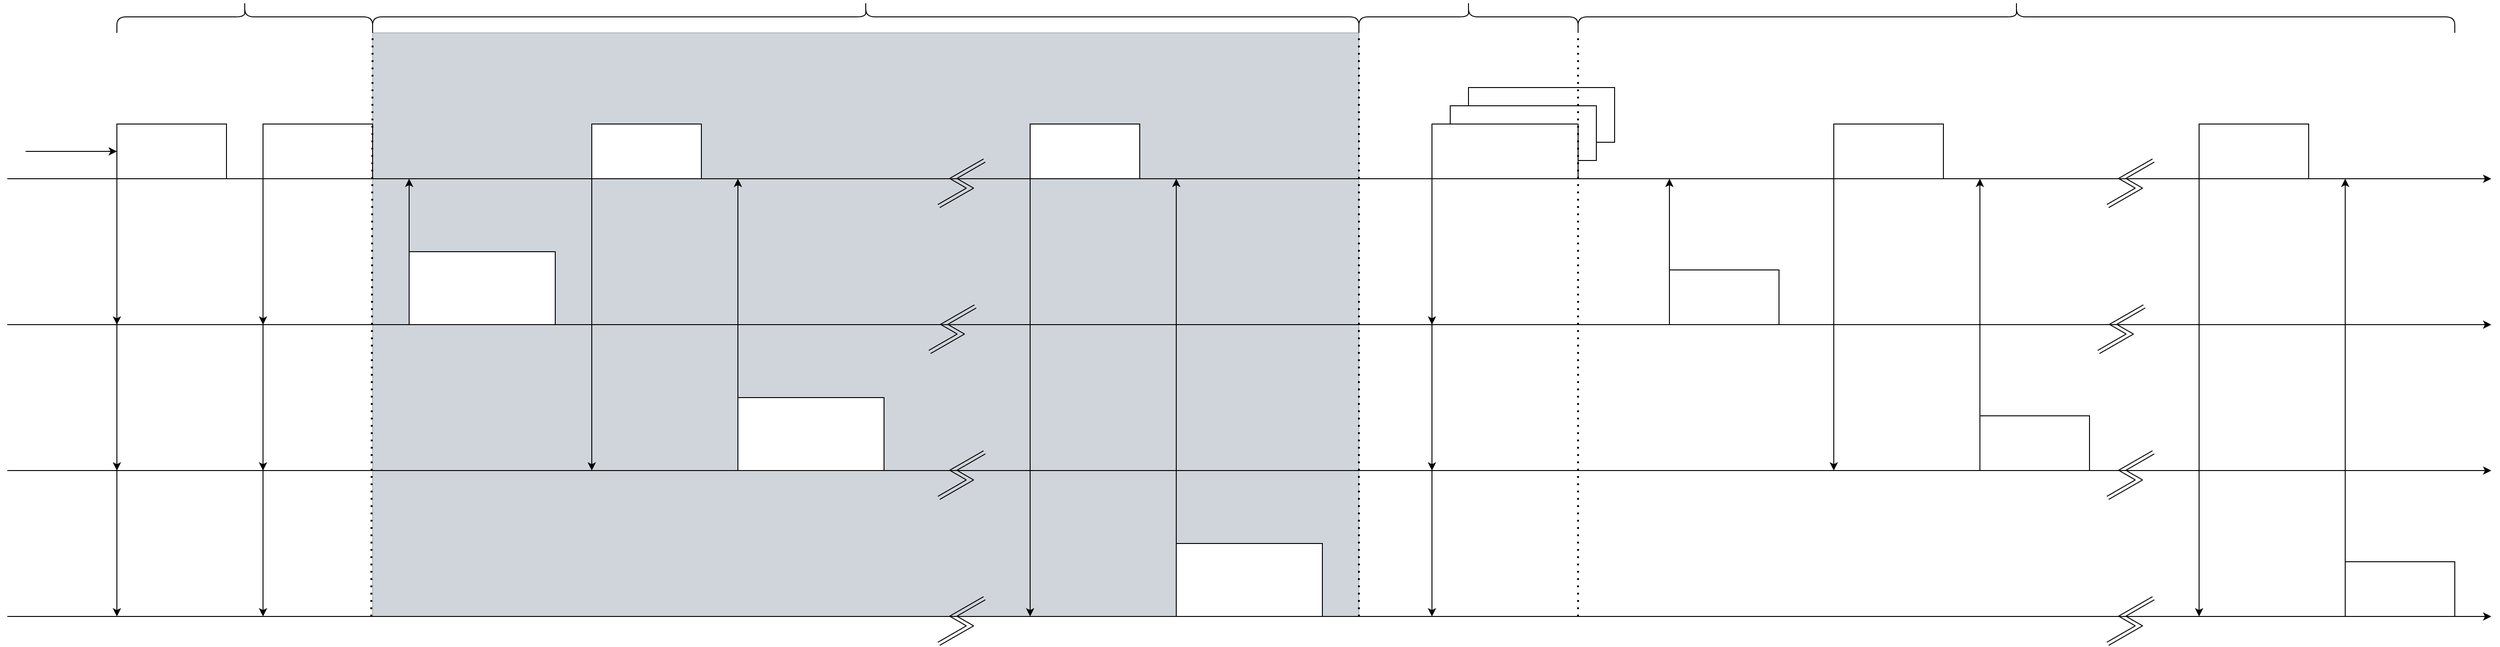 <mxfile version="22.0.3" type="device">
  <diagram name="Page-1" id="EoNsLXXLqZqgyCkE_9F4">
    <mxGraphModel dx="1715" dy="983" grid="1" gridSize="10" guides="1" tooltips="1" connect="1" arrows="1" fold="1" page="1" pageScale="1" pageWidth="3300" pageHeight="4681" math="0" shadow="0">
      <root>
        <mxCell id="0" />
        <mxCell id="1" parent="0" />
        <mxCell id="xH61da09BKSdhK8Xhq43-37" value="" style="rounded=0;whiteSpace=wrap;html=1;strokeColor=#314354;opacity=30;fillColor=#647687;fontColor=#ffffff;" parent="1" vertex="1">
          <mxGeometry x="480" y="160" width="1080" height="640" as="geometry" />
        </mxCell>
        <mxCell id="xH61da09BKSdhK8Xhq43-1" value="" style="endArrow=classic;html=1;rounded=0;startArrow=none;startFill=0;endFill=1;" parent="1" edge="1">
          <mxGeometry width="50" height="50" relative="1" as="geometry">
            <mxPoint x="80" y="320" as="sourcePoint" />
            <mxPoint x="2800" y="320" as="targetPoint" />
          </mxGeometry>
        </mxCell>
        <mxCell id="xH61da09BKSdhK8Xhq43-2" value="" style="rounded=0;whiteSpace=wrap;html=1;" parent="1" vertex="1">
          <mxGeometry x="200" y="260" width="120" height="60" as="geometry" />
        </mxCell>
        <mxCell id="xH61da09BKSdhK8Xhq43-3" value="" style="rounded=0;whiteSpace=wrap;html=1;" parent="1" vertex="1">
          <mxGeometry x="360" y="260" width="120" height="60" as="geometry" />
        </mxCell>
        <mxCell id="xH61da09BKSdhK8Xhq43-4" value="" style="endArrow=classic;html=1;rounded=0;endFill=1;" parent="1" edge="1">
          <mxGeometry width="50" height="50" relative="1" as="geometry">
            <mxPoint x="80" y="480" as="sourcePoint" />
            <mxPoint x="2800" y="480" as="targetPoint" />
          </mxGeometry>
        </mxCell>
        <mxCell id="xH61da09BKSdhK8Xhq43-5" value="" style="endArrow=classic;html=1;rounded=0;endFill=1;" parent="1" edge="1">
          <mxGeometry width="50" height="50" relative="1" as="geometry">
            <mxPoint x="80" y="640" as="sourcePoint" />
            <mxPoint x="2800" y="640" as="targetPoint" />
          </mxGeometry>
        </mxCell>
        <mxCell id="xH61da09BKSdhK8Xhq43-6" value="" style="endArrow=classic;html=1;rounded=0;endFill=1;" parent="1" edge="1">
          <mxGeometry width="50" height="50" relative="1" as="geometry">
            <mxPoint x="80" y="800" as="sourcePoint" />
            <mxPoint x="2800" y="800" as="targetPoint" />
          </mxGeometry>
        </mxCell>
        <mxCell id="xH61da09BKSdhK8Xhq43-7" value="" style="rounded=0;whiteSpace=wrap;html=1;" parent="1" vertex="1">
          <mxGeometry x="520" y="400" width="160" height="80" as="geometry" />
        </mxCell>
        <mxCell id="xH61da09BKSdhK8Xhq43-8" value="" style="endArrow=classic;html=1;rounded=0;exitX=0;exitY=1;exitDx=0;exitDy=0;" parent="1" source="xH61da09BKSdhK8Xhq43-7" edge="1">
          <mxGeometry width="50" height="50" relative="1" as="geometry">
            <mxPoint x="520" y="440" as="sourcePoint" />
            <mxPoint x="520" y="320" as="targetPoint" />
          </mxGeometry>
        </mxCell>
        <mxCell id="xH61da09BKSdhK8Xhq43-9" value="" style="rounded=0;whiteSpace=wrap;html=1;" parent="1" vertex="1">
          <mxGeometry x="720" y="260" width="120" height="60" as="geometry" />
        </mxCell>
        <mxCell id="xH61da09BKSdhK8Xhq43-10" value="" style="endArrow=classic;html=1;rounded=0;exitX=0;exitY=1;exitDx=0;exitDy=0;" parent="1" source="xH61da09BKSdhK8Xhq43-9" edge="1">
          <mxGeometry width="50" height="50" relative="1" as="geometry">
            <mxPoint x="770" y="500" as="sourcePoint" />
            <mxPoint x="720" y="640" as="targetPoint" />
          </mxGeometry>
        </mxCell>
        <mxCell id="xH61da09BKSdhK8Xhq43-11" value="" style="rounded=0;whiteSpace=wrap;html=1;" parent="1" vertex="1">
          <mxGeometry x="880" y="560" width="160" height="80" as="geometry" />
        </mxCell>
        <mxCell id="xH61da09BKSdhK8Xhq43-12" value="" style="endArrow=classic;html=1;rounded=0;exitX=0;exitY=1;exitDx=0;exitDy=0;" parent="1" edge="1">
          <mxGeometry width="50" height="50" relative="1" as="geometry">
            <mxPoint x="880" y="640" as="sourcePoint" />
            <mxPoint x="880" y="320" as="targetPoint" />
          </mxGeometry>
        </mxCell>
        <mxCell id="xH61da09BKSdhK8Xhq43-13" value="" style="endArrow=classic;html=1;rounded=0;shape=link;edgeStyle=isometricEdgeStyle;" parent="1" edge="1">
          <mxGeometry width="50" height="50" relative="1" as="geometry">
            <mxPoint x="1100" y="350" as="sourcePoint" />
            <mxPoint x="1150" y="300" as="targetPoint" />
          </mxGeometry>
        </mxCell>
        <mxCell id="xH61da09BKSdhK8Xhq43-14" value="" style="endArrow=classic;html=1;rounded=0;shape=link;edgeStyle=isometricEdgeStyle;" parent="1" edge="1">
          <mxGeometry width="50" height="50" relative="1" as="geometry">
            <mxPoint x="1090" y="510" as="sourcePoint" />
            <mxPoint x="1140" y="460" as="targetPoint" />
          </mxGeometry>
        </mxCell>
        <mxCell id="xH61da09BKSdhK8Xhq43-15" value="" style="endArrow=classic;html=1;rounded=0;shape=link;edgeStyle=isometricEdgeStyle;" parent="1" edge="1">
          <mxGeometry width="50" height="50" relative="1" as="geometry">
            <mxPoint x="1100" y="670" as="sourcePoint" />
            <mxPoint x="1150" y="620" as="targetPoint" />
          </mxGeometry>
        </mxCell>
        <mxCell id="xH61da09BKSdhK8Xhq43-16" value="" style="endArrow=classic;html=1;rounded=0;shape=link;edgeStyle=isometricEdgeStyle;" parent="1" edge="1">
          <mxGeometry width="50" height="50" relative="1" as="geometry">
            <mxPoint x="1100" y="830" as="sourcePoint" />
            <mxPoint x="1150" y="780" as="targetPoint" />
          </mxGeometry>
        </mxCell>
        <mxCell id="xH61da09BKSdhK8Xhq43-18" value="" style="rounded=0;whiteSpace=wrap;html=1;" parent="1" vertex="1">
          <mxGeometry x="1680" y="220" width="160" height="60" as="geometry" />
        </mxCell>
        <mxCell id="xH61da09BKSdhK8Xhq43-19" value="" style="rounded=0;whiteSpace=wrap;html=1;" parent="1" vertex="1">
          <mxGeometry x="1660" y="240" width="160" height="60" as="geometry" />
        </mxCell>
        <mxCell id="xH61da09BKSdhK8Xhq43-20" value="" style="rounded=0;whiteSpace=wrap;html=1;" parent="1" vertex="1">
          <mxGeometry x="1640" y="260" width="160" height="60" as="geometry" />
        </mxCell>
        <mxCell id="xH61da09BKSdhK8Xhq43-21" value="" style="endArrow=classic;html=1;rounded=0;exitX=0;exitY=1;exitDx=0;exitDy=0;" parent="1" edge="1">
          <mxGeometry width="50" height="50" relative="1" as="geometry">
            <mxPoint x="1640" y="320" as="sourcePoint" />
            <mxPoint x="1640" y="800" as="targetPoint" />
          </mxGeometry>
        </mxCell>
        <mxCell id="xH61da09BKSdhK8Xhq43-22" value="" style="endArrow=classic;html=1;rounded=0;exitX=0;exitY=1;exitDx=0;exitDy=0;" parent="1" edge="1">
          <mxGeometry width="50" height="50" relative="1" as="geometry">
            <mxPoint x="1640" y="330" as="sourcePoint" />
            <mxPoint x="1640" y="640" as="targetPoint" />
          </mxGeometry>
        </mxCell>
        <mxCell id="xH61da09BKSdhK8Xhq43-23" value="" style="endArrow=classic;html=1;rounded=0;exitX=0;exitY=1;exitDx=0;exitDy=0;" parent="1" edge="1">
          <mxGeometry width="50" height="50" relative="1" as="geometry">
            <mxPoint x="1640" y="330" as="sourcePoint" />
            <mxPoint x="1640" y="480" as="targetPoint" />
          </mxGeometry>
        </mxCell>
        <mxCell id="xH61da09BKSdhK8Xhq43-25" value="" style="rounded=0;whiteSpace=wrap;html=1;" parent="1" vertex="1">
          <mxGeometry x="1900" y="420" width="120" height="60" as="geometry" />
        </mxCell>
        <mxCell id="xH61da09BKSdhK8Xhq43-26" value="" style="endArrow=classic;html=1;rounded=0;exitX=0;exitY=1;exitDx=0;exitDy=0;" parent="1" edge="1">
          <mxGeometry width="50" height="50" relative="1" as="geometry">
            <mxPoint x="1900" y="480" as="sourcePoint" />
            <mxPoint x="1900" y="320" as="targetPoint" />
          </mxGeometry>
        </mxCell>
        <mxCell id="xH61da09BKSdhK8Xhq43-27" value="" style="rounded=0;whiteSpace=wrap;html=1;" parent="1" vertex="1">
          <mxGeometry x="1200" y="260" width="120" height="60" as="geometry" />
        </mxCell>
        <mxCell id="xH61da09BKSdhK8Xhq43-28" value="" style="endArrow=classic;html=1;rounded=0;exitX=0;exitY=1;exitDx=0;exitDy=0;" parent="1" source="xH61da09BKSdhK8Xhq43-27" edge="1">
          <mxGeometry width="50" height="50" relative="1" as="geometry">
            <mxPoint x="1250" y="500" as="sourcePoint" />
            <mxPoint x="1200" y="800" as="targetPoint" />
          </mxGeometry>
        </mxCell>
        <mxCell id="xH61da09BKSdhK8Xhq43-29" value="" style="rounded=0;whiteSpace=wrap;html=1;" parent="1" vertex="1">
          <mxGeometry x="1360" y="720" width="160" height="80" as="geometry" />
        </mxCell>
        <mxCell id="xH61da09BKSdhK8Xhq43-30" value="" style="endArrow=classic;html=1;rounded=0;exitX=0;exitY=1;exitDx=0;exitDy=0;" parent="1" edge="1">
          <mxGeometry width="50" height="50" relative="1" as="geometry">
            <mxPoint x="1360" y="800" as="sourcePoint" />
            <mxPoint x="1360" y="320" as="targetPoint" />
          </mxGeometry>
        </mxCell>
        <mxCell id="xH61da09BKSdhK8Xhq43-31" value="" style="endArrow=none;dashed=1;html=1;dashPattern=1 3;strokeWidth=2;rounded=0;entryX=0;entryY=0;entryDx=0;entryDy=0;" parent="1" target="xH61da09BKSdhK8Xhq43-37" edge="1">
          <mxGeometry width="50" height="50" relative="1" as="geometry">
            <mxPoint x="478.57" y="800" as="sourcePoint" />
            <mxPoint x="480" y="140" as="targetPoint" />
          </mxGeometry>
        </mxCell>
        <mxCell id="xH61da09BKSdhK8Xhq43-32" value="" style="endArrow=none;dashed=1;html=1;dashPattern=1 3;strokeWidth=2;rounded=0;entryX=1;entryY=0;entryDx=0;entryDy=0;" parent="1" target="xH61da09BKSdhK8Xhq43-37" edge="1">
          <mxGeometry width="50" height="50" relative="1" as="geometry">
            <mxPoint x="1560" y="800" as="sourcePoint" />
            <mxPoint x="1570" y="170" as="targetPoint" />
          </mxGeometry>
        </mxCell>
        <mxCell id="xH61da09BKSdhK8Xhq43-35" value="" style="rounded=0;whiteSpace=wrap;html=1;" parent="1" vertex="1">
          <mxGeometry x="2080" y="260" width="120" height="60" as="geometry" />
        </mxCell>
        <mxCell id="xH61da09BKSdhK8Xhq43-36" value="" style="endArrow=classic;html=1;rounded=0;exitX=0;exitY=1;exitDx=0;exitDy=0;" parent="1" source="xH61da09BKSdhK8Xhq43-35" edge="1">
          <mxGeometry width="50" height="50" relative="1" as="geometry">
            <mxPoint x="2130" y="500" as="sourcePoint" />
            <mxPoint x="2080" y="640" as="targetPoint" />
          </mxGeometry>
        </mxCell>
        <mxCell id="xH61da09BKSdhK8Xhq43-38" value="" style="endArrow=classic;html=1;rounded=0;exitX=0;exitY=1;exitDx=0;exitDy=0;" parent="1" edge="1">
          <mxGeometry width="50" height="50" relative="1" as="geometry">
            <mxPoint x="200" y="320" as="sourcePoint" />
            <mxPoint x="200" y="800" as="targetPoint" />
          </mxGeometry>
        </mxCell>
        <mxCell id="xH61da09BKSdhK8Xhq43-39" value="" style="endArrow=classic;html=1;rounded=0;exitX=0;exitY=1;exitDx=0;exitDy=0;" parent="1" edge="1">
          <mxGeometry width="50" height="50" relative="1" as="geometry">
            <mxPoint x="200" y="330" as="sourcePoint" />
            <mxPoint x="200" y="640" as="targetPoint" />
          </mxGeometry>
        </mxCell>
        <mxCell id="xH61da09BKSdhK8Xhq43-40" value="" style="endArrow=classic;html=1;rounded=0;exitX=0;exitY=1;exitDx=0;exitDy=0;" parent="1" edge="1">
          <mxGeometry width="50" height="50" relative="1" as="geometry">
            <mxPoint x="200" y="330" as="sourcePoint" />
            <mxPoint x="200" y="480" as="targetPoint" />
          </mxGeometry>
        </mxCell>
        <mxCell id="xH61da09BKSdhK8Xhq43-41" value="" style="endArrow=classic;html=1;rounded=0;exitX=0;exitY=1;exitDx=0;exitDy=0;" parent="1" edge="1">
          <mxGeometry width="50" height="50" relative="1" as="geometry">
            <mxPoint x="360" y="320" as="sourcePoint" />
            <mxPoint x="360" y="800" as="targetPoint" />
          </mxGeometry>
        </mxCell>
        <mxCell id="xH61da09BKSdhK8Xhq43-42" value="" style="endArrow=classic;html=1;rounded=0;exitX=0;exitY=1;exitDx=0;exitDy=0;" parent="1" edge="1">
          <mxGeometry width="50" height="50" relative="1" as="geometry">
            <mxPoint x="360" y="330" as="sourcePoint" />
            <mxPoint x="360" y="640" as="targetPoint" />
          </mxGeometry>
        </mxCell>
        <mxCell id="xH61da09BKSdhK8Xhq43-43" value="" style="endArrow=classic;html=1;rounded=0;exitX=0;exitY=1;exitDx=0;exitDy=0;" parent="1" edge="1">
          <mxGeometry width="50" height="50" relative="1" as="geometry">
            <mxPoint x="360" y="330" as="sourcePoint" />
            <mxPoint x="360" y="480" as="targetPoint" />
          </mxGeometry>
        </mxCell>
        <mxCell id="xH61da09BKSdhK8Xhq43-45" value="" style="endArrow=classic;html=1;rounded=0;exitX=0;exitY=1;exitDx=0;exitDy=0;" parent="1" edge="1">
          <mxGeometry width="50" height="50" relative="1" as="geometry">
            <mxPoint x="2240" y="640" as="sourcePoint" />
            <mxPoint x="2240" y="320" as="targetPoint" />
          </mxGeometry>
        </mxCell>
        <mxCell id="xH61da09BKSdhK8Xhq43-46" value="" style="rounded=0;whiteSpace=wrap;html=1;" parent="1" vertex="1">
          <mxGeometry x="2240" y="580" width="120" height="60" as="geometry" />
        </mxCell>
        <mxCell id="xH61da09BKSdhK8Xhq43-48" value="" style="endArrow=classic;html=1;rounded=0;shape=link;edgeStyle=isometricEdgeStyle;" parent="1" edge="1">
          <mxGeometry width="50" height="50" relative="1" as="geometry">
            <mxPoint x="2380" y="350" as="sourcePoint" />
            <mxPoint x="2430" y="300" as="targetPoint" />
          </mxGeometry>
        </mxCell>
        <mxCell id="xH61da09BKSdhK8Xhq43-49" value="" style="endArrow=classic;html=1;rounded=0;shape=link;edgeStyle=isometricEdgeStyle;" parent="1" edge="1">
          <mxGeometry width="50" height="50" relative="1" as="geometry">
            <mxPoint x="2370" y="510" as="sourcePoint" />
            <mxPoint x="2420" y="460" as="targetPoint" />
          </mxGeometry>
        </mxCell>
        <mxCell id="xH61da09BKSdhK8Xhq43-50" value="" style="endArrow=classic;html=1;rounded=0;shape=link;edgeStyle=isometricEdgeStyle;" parent="1" edge="1">
          <mxGeometry width="50" height="50" relative="1" as="geometry">
            <mxPoint x="2380" y="670" as="sourcePoint" />
            <mxPoint x="2430" y="620" as="targetPoint" />
          </mxGeometry>
        </mxCell>
        <mxCell id="xH61da09BKSdhK8Xhq43-51" value="" style="endArrow=classic;html=1;rounded=0;shape=link;edgeStyle=isometricEdgeStyle;" parent="1" edge="1">
          <mxGeometry width="50" height="50" relative="1" as="geometry">
            <mxPoint x="2380" y="830" as="sourcePoint" />
            <mxPoint x="2430" y="780" as="targetPoint" />
          </mxGeometry>
        </mxCell>
        <mxCell id="xH61da09BKSdhK8Xhq43-52" value="" style="rounded=0;whiteSpace=wrap;html=1;" parent="1" vertex="1">
          <mxGeometry x="2480" y="260" width="120" height="60" as="geometry" />
        </mxCell>
        <mxCell id="xH61da09BKSdhK8Xhq43-53" value="" style="endArrow=classic;html=1;rounded=0;exitX=0;exitY=1;exitDx=0;exitDy=0;" parent="1" source="xH61da09BKSdhK8Xhq43-52" edge="1">
          <mxGeometry width="50" height="50" relative="1" as="geometry">
            <mxPoint x="2530" y="500" as="sourcePoint" />
            <mxPoint x="2480" y="800" as="targetPoint" />
          </mxGeometry>
        </mxCell>
        <mxCell id="xH61da09BKSdhK8Xhq43-54" value="" style="endArrow=classic;html=1;rounded=0;exitX=0;exitY=1;exitDx=0;exitDy=0;" parent="1" edge="1">
          <mxGeometry width="50" height="50" relative="1" as="geometry">
            <mxPoint x="2640" y="800" as="sourcePoint" />
            <mxPoint x="2640" y="320" as="targetPoint" />
          </mxGeometry>
        </mxCell>
        <mxCell id="xH61da09BKSdhK8Xhq43-55" value="" style="rounded=0;whiteSpace=wrap;html=1;" parent="1" vertex="1">
          <mxGeometry x="2640" y="740" width="120" height="60" as="geometry" />
        </mxCell>
        <mxCell id="xH61da09BKSdhK8Xhq43-57" value="" style="endArrow=classic;html=1;rounded=0;entryX=0;entryY=0.5;entryDx=0;entryDy=0;" parent="1" target="xH61da09BKSdhK8Xhq43-2" edge="1">
          <mxGeometry width="50" height="50" relative="1" as="geometry">
            <mxPoint x="100" y="290" as="sourcePoint" />
            <mxPoint x="1250" y="240" as="targetPoint" />
          </mxGeometry>
        </mxCell>
        <mxCell id="xH61da09BKSdhK8Xhq43-58" value="" style="shape=curlyBracket;whiteSpace=wrap;html=1;rounded=1;labelPosition=left;verticalLabelPosition=middle;align=right;verticalAlign=middle;direction=south;" parent="1" vertex="1">
          <mxGeometry x="480" y="125" width="1080" height="35" as="geometry" />
        </mxCell>
        <mxCell id="xH61da09BKSdhK8Xhq43-59" value="" style="shape=curlyBracket;whiteSpace=wrap;html=1;rounded=1;labelPosition=left;verticalLabelPosition=middle;align=right;verticalAlign=middle;direction=south;" parent="1" vertex="1">
          <mxGeometry x="200" y="125" width="280" height="35" as="geometry" />
        </mxCell>
        <mxCell id="xH61da09BKSdhK8Xhq43-60" value="" style="shape=curlyBracket;whiteSpace=wrap;html=1;rounded=1;labelPosition=left;verticalLabelPosition=middle;align=right;verticalAlign=middle;direction=south;" parent="1" vertex="1">
          <mxGeometry x="1560" y="125" width="240" height="35" as="geometry" />
        </mxCell>
        <mxCell id="xH61da09BKSdhK8Xhq43-61" value="" style="endArrow=none;dashed=1;html=1;dashPattern=1 3;strokeWidth=2;rounded=0;entryX=1;entryY=0;entryDx=0;entryDy=0;" parent="1" edge="1">
          <mxGeometry width="50" height="50" relative="1" as="geometry">
            <mxPoint x="1800" y="800" as="sourcePoint" />
            <mxPoint x="1800" y="160" as="targetPoint" />
          </mxGeometry>
        </mxCell>
        <mxCell id="xH61da09BKSdhK8Xhq43-62" value="" style="shape=curlyBracket;whiteSpace=wrap;html=1;rounded=1;labelPosition=left;verticalLabelPosition=middle;align=right;verticalAlign=middle;direction=south;" parent="1" vertex="1">
          <mxGeometry x="1800" y="125" width="960" height="35" as="geometry" />
        </mxCell>
      </root>
    </mxGraphModel>
  </diagram>
</mxfile>
